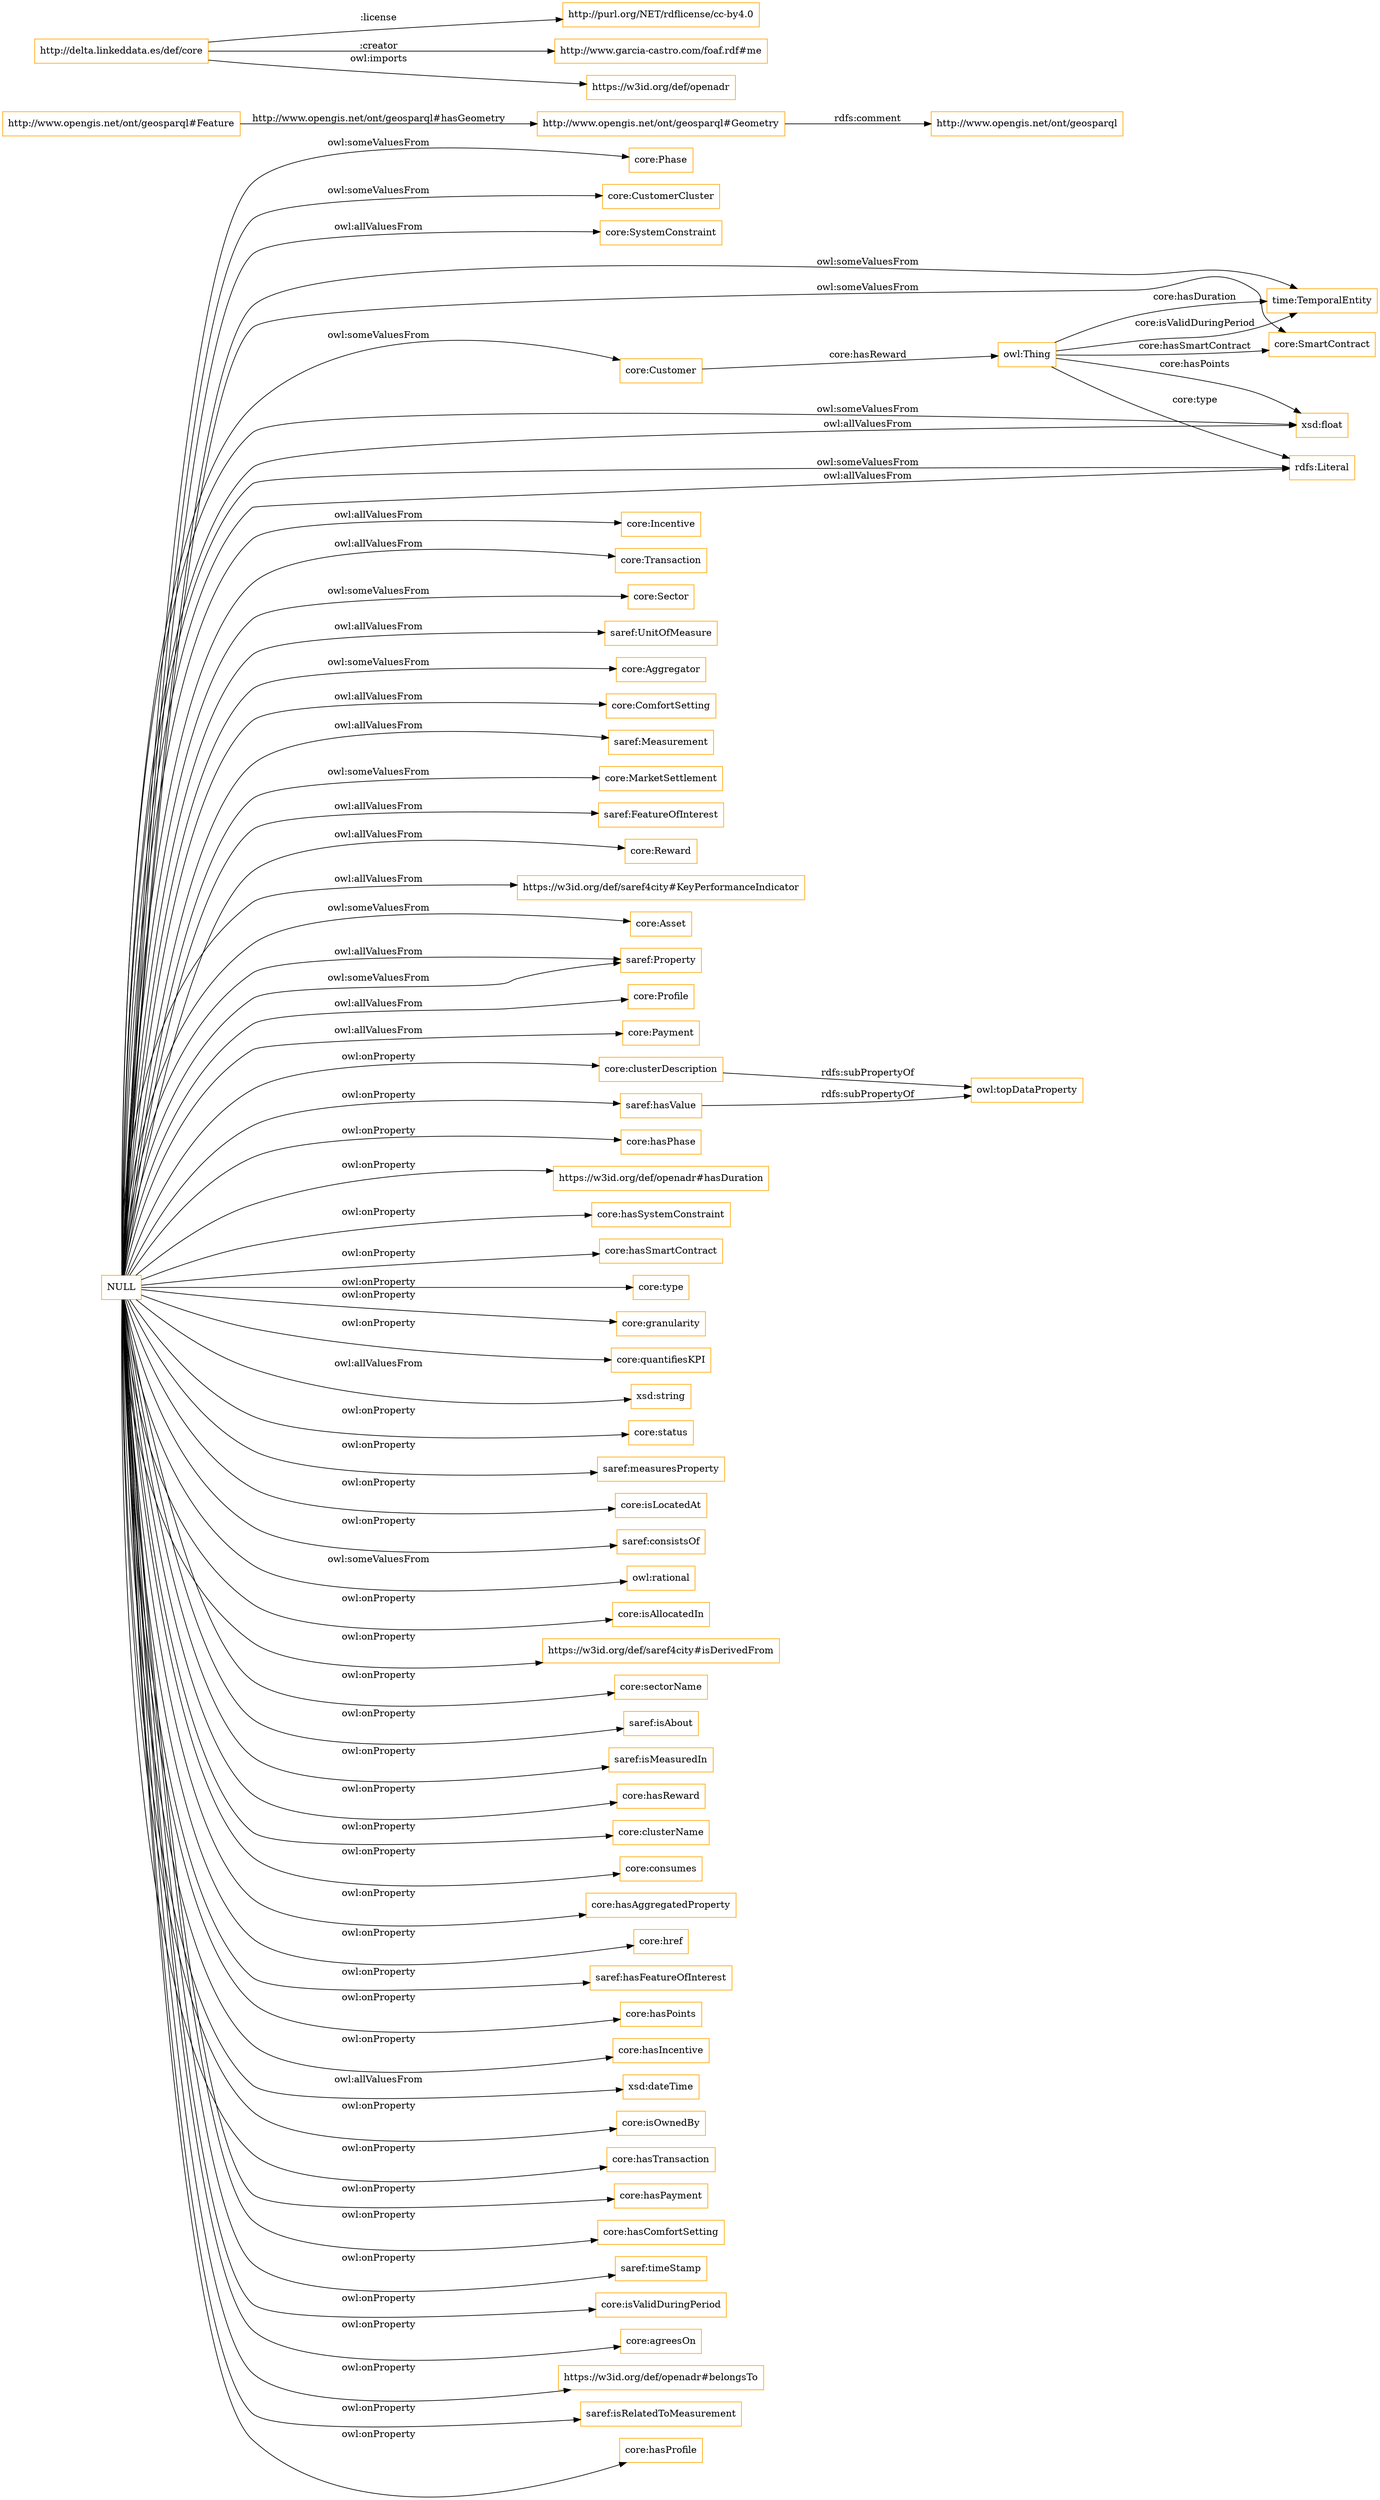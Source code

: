 digraph ar2dtool_diagram { 
rankdir=LR;
size="1501"
node [shape = rectangle, color="orange"]; "core:Phase" "core:CustomerCluster" "core:SystemConstraint" "core:Customer" "core:Incentive" "core:Transaction" "core:Sector" "http://www.opengis.net/ont/geosparql#Geometry" "saref:UnitOfMeasure" "core:Aggregator" "core:ComfortSetting" "saref:Measurement" "core:MarketSettlement" "saref:FeatureOfInterest" "core:Reward" "time:TemporalEntity" "core:SmartContract" "https://w3id.org/def/saref4city#KeyPerformanceIndicator" "core:Asset" "http://www.opengis.net/ont/geosparql#Feature" "saref:Property" "core:Profile" "core:Payment" ; /*classes style*/
	"http://delta.linkeddata.es/def/core" -> "http://purl.org/NET/rdflicense/cc-by4.0" [ label = ":license" ];
	"http://delta.linkeddata.es/def/core" -> "http://www.garcia-castro.com/foaf.rdf#me" [ label = ":creator" ];
	"http://delta.linkeddata.es/def/core" -> "https://w3id.org/def/openadr" [ label = "owl:imports" ];
	"saref:hasValue" -> "owl:topDataProperty" [ label = "rdfs:subPropertyOf" ];
	"core:clusterDescription" -> "owl:topDataProperty" [ label = "rdfs:subPropertyOf" ];
	"NULL" -> "core:hasPhase" [ label = "owl:onProperty" ];
	"NULL" -> "core:ComfortSetting" [ label = "owl:allValuesFrom" ];
	"NULL" -> "https://w3id.org/def/openadr#hasDuration" [ label = "owl:onProperty" ];
	"NULL" -> "core:hasSystemConstraint" [ label = "owl:onProperty" ];
	"NULL" -> "core:hasSmartContract" [ label = "owl:onProperty" ];
	"NULL" -> "core:type" [ label = "owl:onProperty" ];
	"NULL" -> "time:TemporalEntity" [ label = "owl:someValuesFrom" ];
	"NULL" -> "core:granularity" [ label = "owl:onProperty" ];
	"NULL" -> "saref:FeatureOfInterest" [ label = "owl:allValuesFrom" ];
	"NULL" -> "saref:UnitOfMeasure" [ label = "owl:allValuesFrom" ];
	"NULL" -> "core:quantifiesKPI" [ label = "owl:onProperty" ];
	"NULL" -> "saref:Measurement" [ label = "owl:allValuesFrom" ];
	"NULL" -> "core:Profile" [ label = "owl:allValuesFrom" ];
	"NULL" -> "xsd:float" [ label = "owl:someValuesFrom" ];
	"NULL" -> "core:Reward" [ label = "owl:allValuesFrom" ];
	"NULL" -> "xsd:string" [ label = "owl:allValuesFrom" ];
	"NULL" -> "https://w3id.org/def/saref4city#KeyPerformanceIndicator" [ label = "owl:allValuesFrom" ];
	"NULL" -> "core:status" [ label = "owl:onProperty" ];
	"NULL" -> "core:Phase" [ label = "owl:someValuesFrom" ];
	"NULL" -> "saref:measuresProperty" [ label = "owl:onProperty" ];
	"NULL" -> "core:isLocatedAt" [ label = "owl:onProperty" ];
	"NULL" -> "saref:consistsOf" [ label = "owl:onProperty" ];
	"NULL" -> "saref:hasValue" [ label = "owl:onProperty" ];
	"NULL" -> "owl:rational" [ label = "owl:someValuesFrom" ];
	"NULL" -> "core:isAllocatedIn" [ label = "owl:onProperty" ];
	"NULL" -> "https://w3id.org/def/saref4city#isDerivedFrom" [ label = "owl:onProperty" ];
	"NULL" -> "core:sectorName" [ label = "owl:onProperty" ];
	"NULL" -> "saref:isAbout" [ label = "owl:onProperty" ];
	"NULL" -> "saref:isMeasuredIn" [ label = "owl:onProperty" ];
	"NULL" -> "core:hasReward" [ label = "owl:onProperty" ];
	"NULL" -> "core:clusterName" [ label = "owl:onProperty" ];
	"NULL" -> "core:Payment" [ label = "owl:allValuesFrom" ];
	"NULL" -> "core:Asset" [ label = "owl:someValuesFrom" ];
	"NULL" -> "saref:Property" [ label = "owl:someValuesFrom" ];
	"NULL" -> "core:Aggregator" [ label = "owl:someValuesFrom" ];
	"NULL" -> "core:Incentive" [ label = "owl:allValuesFrom" ];
	"NULL" -> "core:MarketSettlement" [ label = "owl:someValuesFrom" ];
	"NULL" -> "core:consumes" [ label = "owl:onProperty" ];
	"NULL" -> "core:hasAggregatedProperty" [ label = "owl:onProperty" ];
	"NULL" -> "rdfs:Literal" [ label = "owl:someValuesFrom" ];
	"NULL" -> "core:href" [ label = "owl:onProperty" ];
	"NULL" -> "saref:hasFeatureOfInterest" [ label = "owl:onProperty" ];
	"NULL" -> "core:hasPoints" [ label = "owl:onProperty" ];
	"NULL" -> "core:hasIncentive" [ label = "owl:onProperty" ];
	"NULL" -> "core:CustomerCluster" [ label = "owl:someValuesFrom" ];
	"NULL" -> "core:Transaction" [ label = "owl:allValuesFrom" ];
	"NULL" -> "core:Customer" [ label = "owl:someValuesFrom" ];
	"NULL" -> "xsd:dateTime" [ label = "owl:allValuesFrom" ];
	"NULL" -> "core:isOwnedBy" [ label = "owl:onProperty" ];
	"NULL" -> "core:hasTransaction" [ label = "owl:onProperty" ];
	"NULL" -> "core:SystemConstraint" [ label = "owl:allValuesFrom" ];
	"NULL" -> "core:clusterDescription" [ label = "owl:onProperty" ];
	"NULL" -> "core:hasPayment" [ label = "owl:onProperty" ];
	"NULL" -> "xsd:float" [ label = "owl:allValuesFrom" ];
	"NULL" -> "core:hasComfortSetting" [ label = "owl:onProperty" ];
	"NULL" -> "saref:timeStamp" [ label = "owl:onProperty" ];
	"NULL" -> "saref:Property" [ label = "owl:allValuesFrom" ];
	"NULL" -> "core:isValidDuringPeriod" [ label = "owl:onProperty" ];
	"NULL" -> "core:agreesOn" [ label = "owl:onProperty" ];
	"NULL" -> "core:SmartContract" [ label = "owl:someValuesFrom" ];
	"NULL" -> "rdfs:Literal" [ label = "owl:allValuesFrom" ];
	"NULL" -> "core:Sector" [ label = "owl:someValuesFrom" ];
	"NULL" -> "https://w3id.org/def/openadr#belongsTo" [ label = "owl:onProperty" ];
	"NULL" -> "saref:isRelatedToMeasurement" [ label = "owl:onProperty" ];
	"NULL" -> "core:hasProfile" [ label = "owl:onProperty" ];
	"http://www.opengis.net/ont/geosparql#Geometry" -> "http://www.opengis.net/ont/geosparql" [ label = "rdfs:comment" ];
	"owl:Thing" -> "core:SmartContract" [ label = "core:hasSmartContract" ];
	"owl:Thing" -> "xsd:float" [ label = "core:hasPoints" ];
	"http://www.opengis.net/ont/geosparql#Feature" -> "http://www.opengis.net/ont/geosparql#Geometry" [ label = "http://www.opengis.net/ont/geosparql#hasGeometry" ];
	"owl:Thing" -> "time:TemporalEntity" [ label = "core:hasDuration" ];
	"owl:Thing" -> "rdfs:Literal" [ label = "core:type" ];
	"core:Customer" -> "owl:Thing" [ label = "core:hasReward" ];
	"owl:Thing" -> "time:TemporalEntity" [ label = "core:isValidDuringPeriod" ];

}
